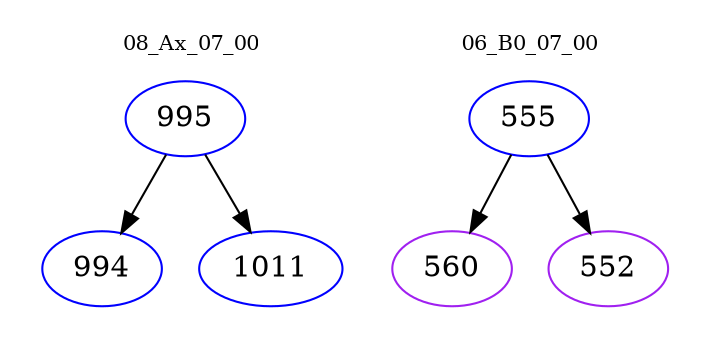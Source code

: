 digraph{
subgraph cluster_0 {
color = white
label = "08_Ax_07_00";
fontsize=10;
T0_995 [label="995", color="blue"]
T0_995 -> T0_994 [color="black"]
T0_994 [label="994", color="blue"]
T0_995 -> T0_1011 [color="black"]
T0_1011 [label="1011", color="blue"]
}
subgraph cluster_1 {
color = white
label = "06_B0_07_00";
fontsize=10;
T1_555 [label="555", color="blue"]
T1_555 -> T1_560 [color="black"]
T1_560 [label="560", color="purple"]
T1_555 -> T1_552 [color="black"]
T1_552 [label="552", color="purple"]
}
}
